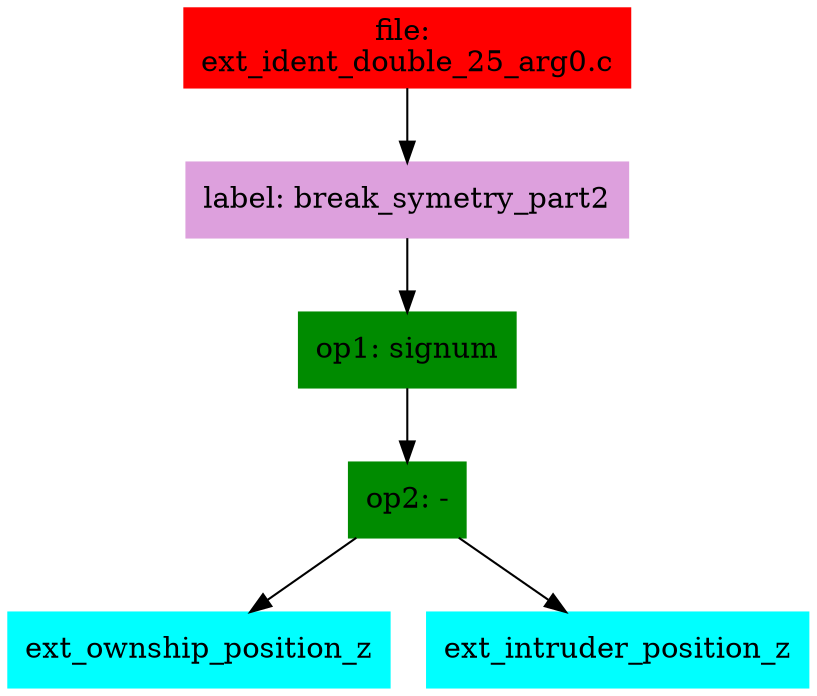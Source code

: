 digraph G {
node [shape=box]

0 [label="file: 
ext_ident_double_25_arg0.c",color=red, style=filled]
1 [label="label: break_symetry_part2",color=plum, style=filled]
0 -> 1
2 [label="op1: signum",color=green4, style=filled]
1 -> 2
3 [label="op2: -",color=green4, style=filled]
2 -> 3
4 [label="ext_ownship_position_z",color=cyan1, style=filled]
3 -> 4
5 [label="ext_intruder_position_z",color=cyan1, style=filled]
3 -> 5


}

